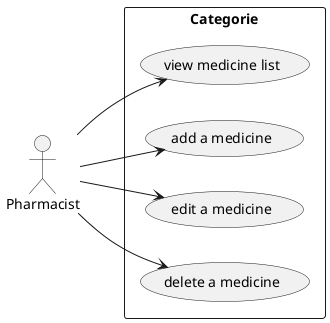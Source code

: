 @startuml
left to right direction

actor Pharmacist

rectangle Categorie{
  usecase "view medicine list" as UC1
  usecase "add a medicine" as UC2
  usecase "edit a medicine" as UC3
  usecase "delete a medicine" as UC4
}

Pharmacist --> UC1
Pharmacist --> UC2
Pharmacist --> UC3
Pharmacist --> UC4

@enduml
